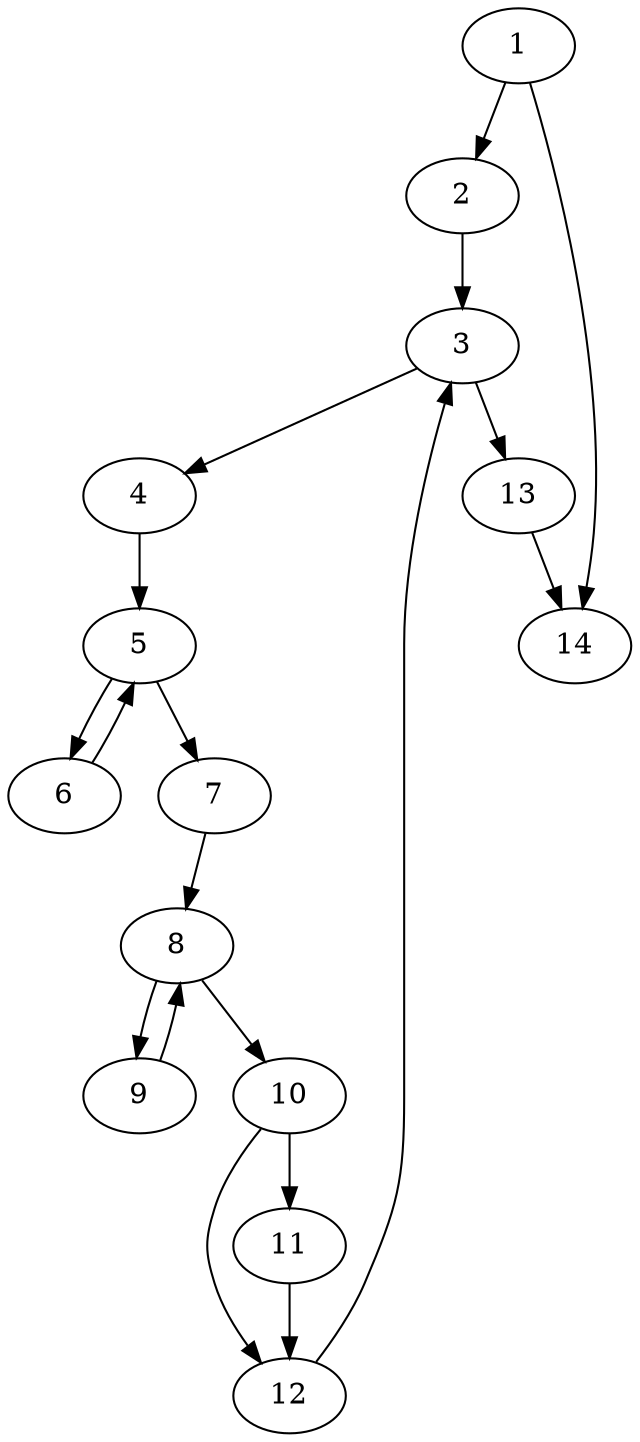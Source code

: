 Digraph G {
	1 -> 2;
	1 -> 14;
	2 -> 3;
	3 -> 4;
	3 -> 13;
	4 -> 5;
	5 -> 6;
	5 -> 7;
	6 -> 5;
	7 -> 8;
	8 -> 9;
	8 -> 10;
	9 -> 8;
	10 -> 11;
	10 -> 12;
	11 -> 12;
	12 -> 3;
	13 -> 14;
} 